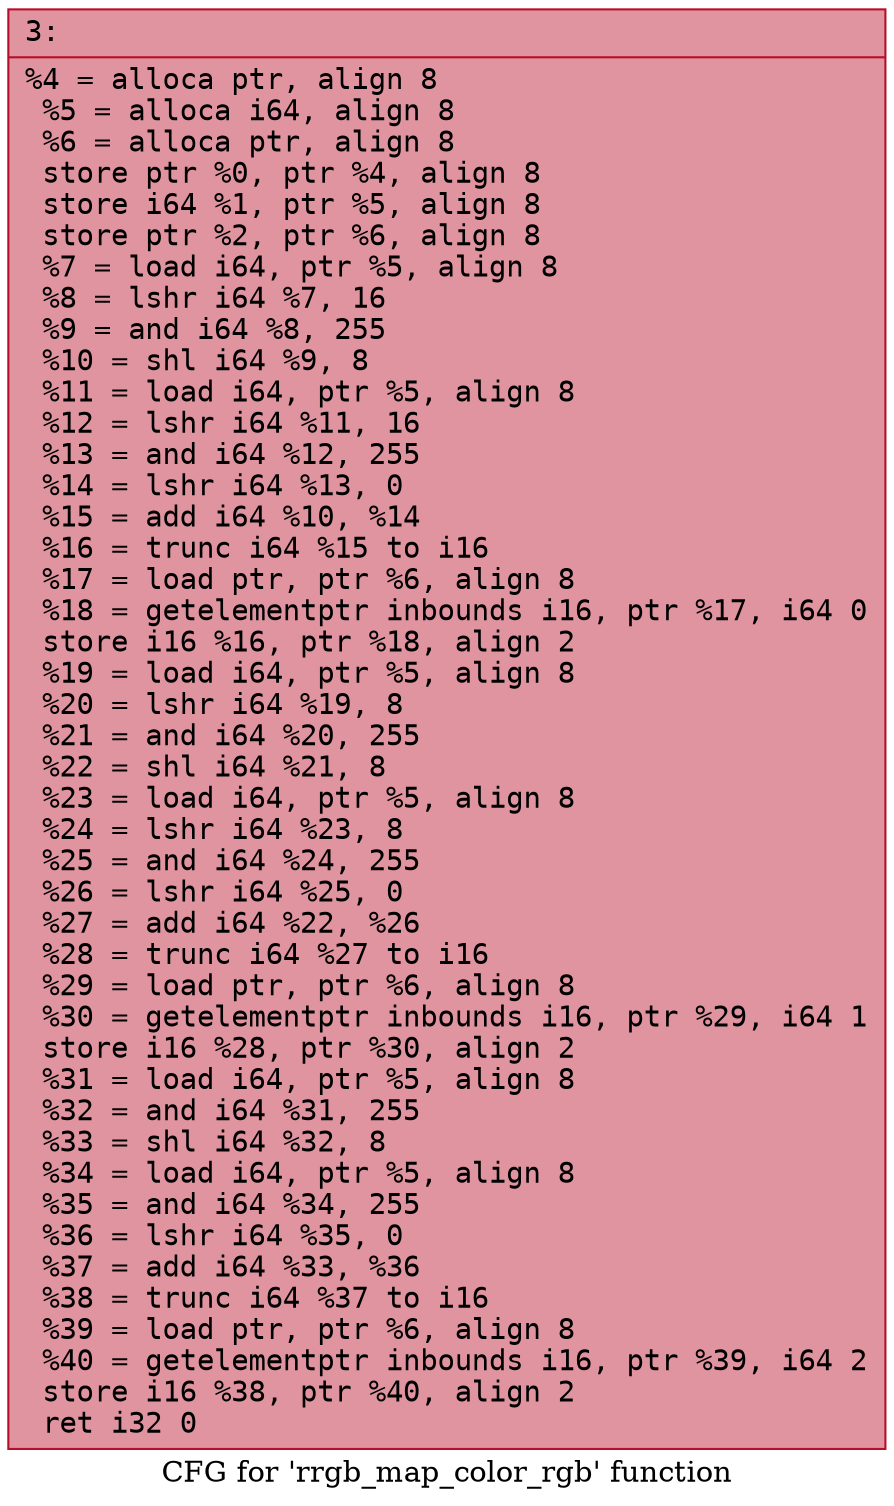 digraph "CFG for 'rrgb_map_color_rgb' function" {
	label="CFG for 'rrgb_map_color_rgb' function";

	Node0x6000013745f0 [shape=record,color="#b70d28ff", style=filled, fillcolor="#b70d2870" fontname="Courier",label="{3:\l|  %4 = alloca ptr, align 8\l  %5 = alloca i64, align 8\l  %6 = alloca ptr, align 8\l  store ptr %0, ptr %4, align 8\l  store i64 %1, ptr %5, align 8\l  store ptr %2, ptr %6, align 8\l  %7 = load i64, ptr %5, align 8\l  %8 = lshr i64 %7, 16\l  %9 = and i64 %8, 255\l  %10 = shl i64 %9, 8\l  %11 = load i64, ptr %5, align 8\l  %12 = lshr i64 %11, 16\l  %13 = and i64 %12, 255\l  %14 = lshr i64 %13, 0\l  %15 = add i64 %10, %14\l  %16 = trunc i64 %15 to i16\l  %17 = load ptr, ptr %6, align 8\l  %18 = getelementptr inbounds i16, ptr %17, i64 0\l  store i16 %16, ptr %18, align 2\l  %19 = load i64, ptr %5, align 8\l  %20 = lshr i64 %19, 8\l  %21 = and i64 %20, 255\l  %22 = shl i64 %21, 8\l  %23 = load i64, ptr %5, align 8\l  %24 = lshr i64 %23, 8\l  %25 = and i64 %24, 255\l  %26 = lshr i64 %25, 0\l  %27 = add i64 %22, %26\l  %28 = trunc i64 %27 to i16\l  %29 = load ptr, ptr %6, align 8\l  %30 = getelementptr inbounds i16, ptr %29, i64 1\l  store i16 %28, ptr %30, align 2\l  %31 = load i64, ptr %5, align 8\l  %32 = and i64 %31, 255\l  %33 = shl i64 %32, 8\l  %34 = load i64, ptr %5, align 8\l  %35 = and i64 %34, 255\l  %36 = lshr i64 %35, 0\l  %37 = add i64 %33, %36\l  %38 = trunc i64 %37 to i16\l  %39 = load ptr, ptr %6, align 8\l  %40 = getelementptr inbounds i16, ptr %39, i64 2\l  store i16 %38, ptr %40, align 2\l  ret i32 0\l}"];
}
